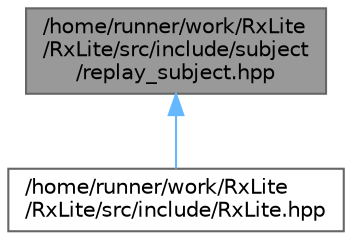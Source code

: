 digraph "/home/runner/work/RxLite/RxLite/src/include/subject/replay_subject.hpp"
{
 // LATEX_PDF_SIZE
  bgcolor="transparent";
  edge [fontname=Helvetica,fontsize=10,labelfontname=Helvetica,labelfontsize=10];
  node [fontname=Helvetica,fontsize=10,shape=box,height=0.2,width=0.4];
  Node1 [id="Node000001",label="/home/runner/work/RxLite\l/RxLite/src/include/subject\l/replay_subject.hpp",height=0.2,width=0.4,color="gray40", fillcolor="grey60", style="filled", fontcolor="black",tooltip=" "];
  Node1 -> Node2 [id="edge1_Node000001_Node000002",dir="back",color="steelblue1",style="solid",tooltip=" "];
  Node2 [id="Node000002",label="/home/runner/work/RxLite\l/RxLite/src/include/RxLite.hpp",height=0.2,width=0.4,color="grey40", fillcolor="white", style="filled",URL="$RxLite_8hpp.html",tooltip=" "];
}
